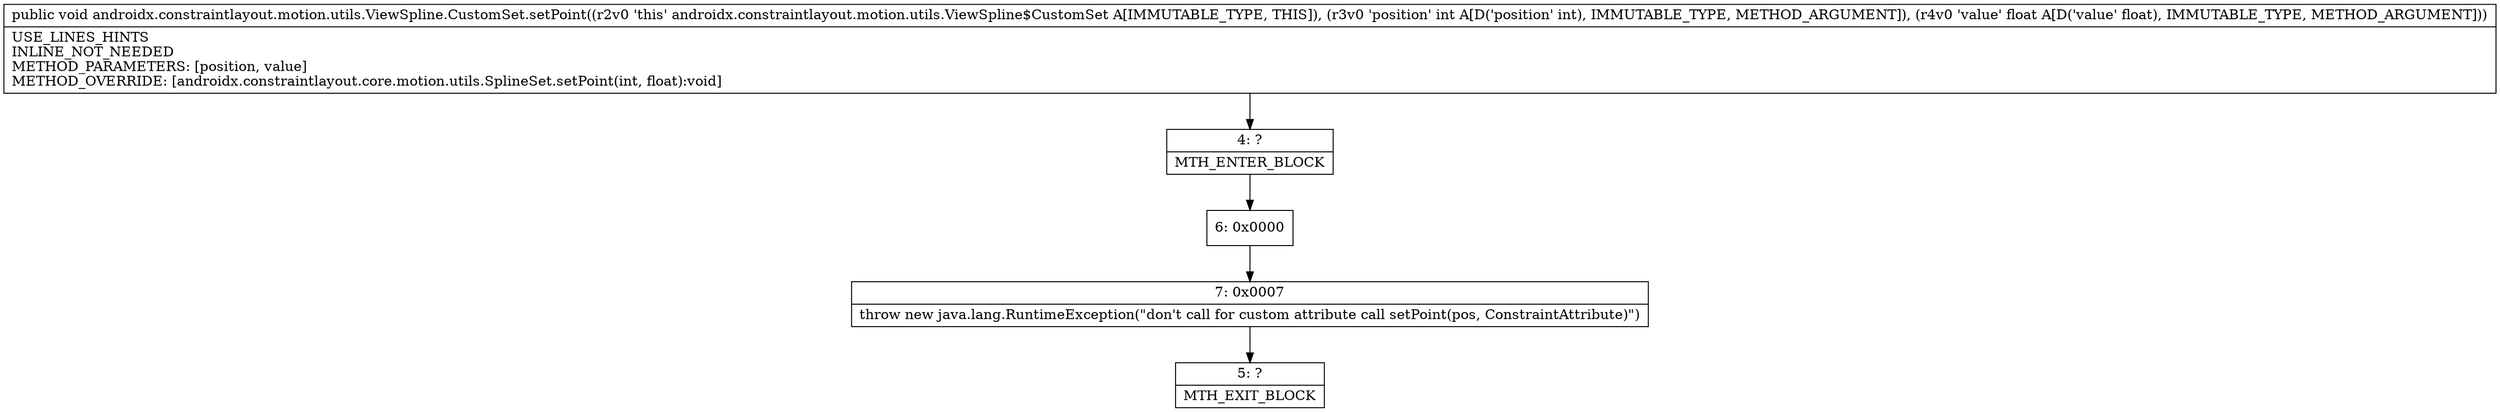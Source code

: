 digraph "CFG forandroidx.constraintlayout.motion.utils.ViewSpline.CustomSet.setPoint(IF)V" {
Node_4 [shape=record,label="{4\:\ ?|MTH_ENTER_BLOCK\l}"];
Node_6 [shape=record,label="{6\:\ 0x0000}"];
Node_7 [shape=record,label="{7\:\ 0x0007|throw new java.lang.RuntimeException(\"don't call for custom attribute call setPoint(pos, ConstraintAttribute)\")\l}"];
Node_5 [shape=record,label="{5\:\ ?|MTH_EXIT_BLOCK\l}"];
MethodNode[shape=record,label="{public void androidx.constraintlayout.motion.utils.ViewSpline.CustomSet.setPoint((r2v0 'this' androidx.constraintlayout.motion.utils.ViewSpline$CustomSet A[IMMUTABLE_TYPE, THIS]), (r3v0 'position' int A[D('position' int), IMMUTABLE_TYPE, METHOD_ARGUMENT]), (r4v0 'value' float A[D('value' float), IMMUTABLE_TYPE, METHOD_ARGUMENT]))  | USE_LINES_HINTS\lINLINE_NOT_NEEDED\lMETHOD_PARAMETERS: [position, value]\lMETHOD_OVERRIDE: [androidx.constraintlayout.core.motion.utils.SplineSet.setPoint(int, float):void]\l}"];
MethodNode -> Node_4;Node_4 -> Node_6;
Node_6 -> Node_7;
Node_7 -> Node_5;
}

